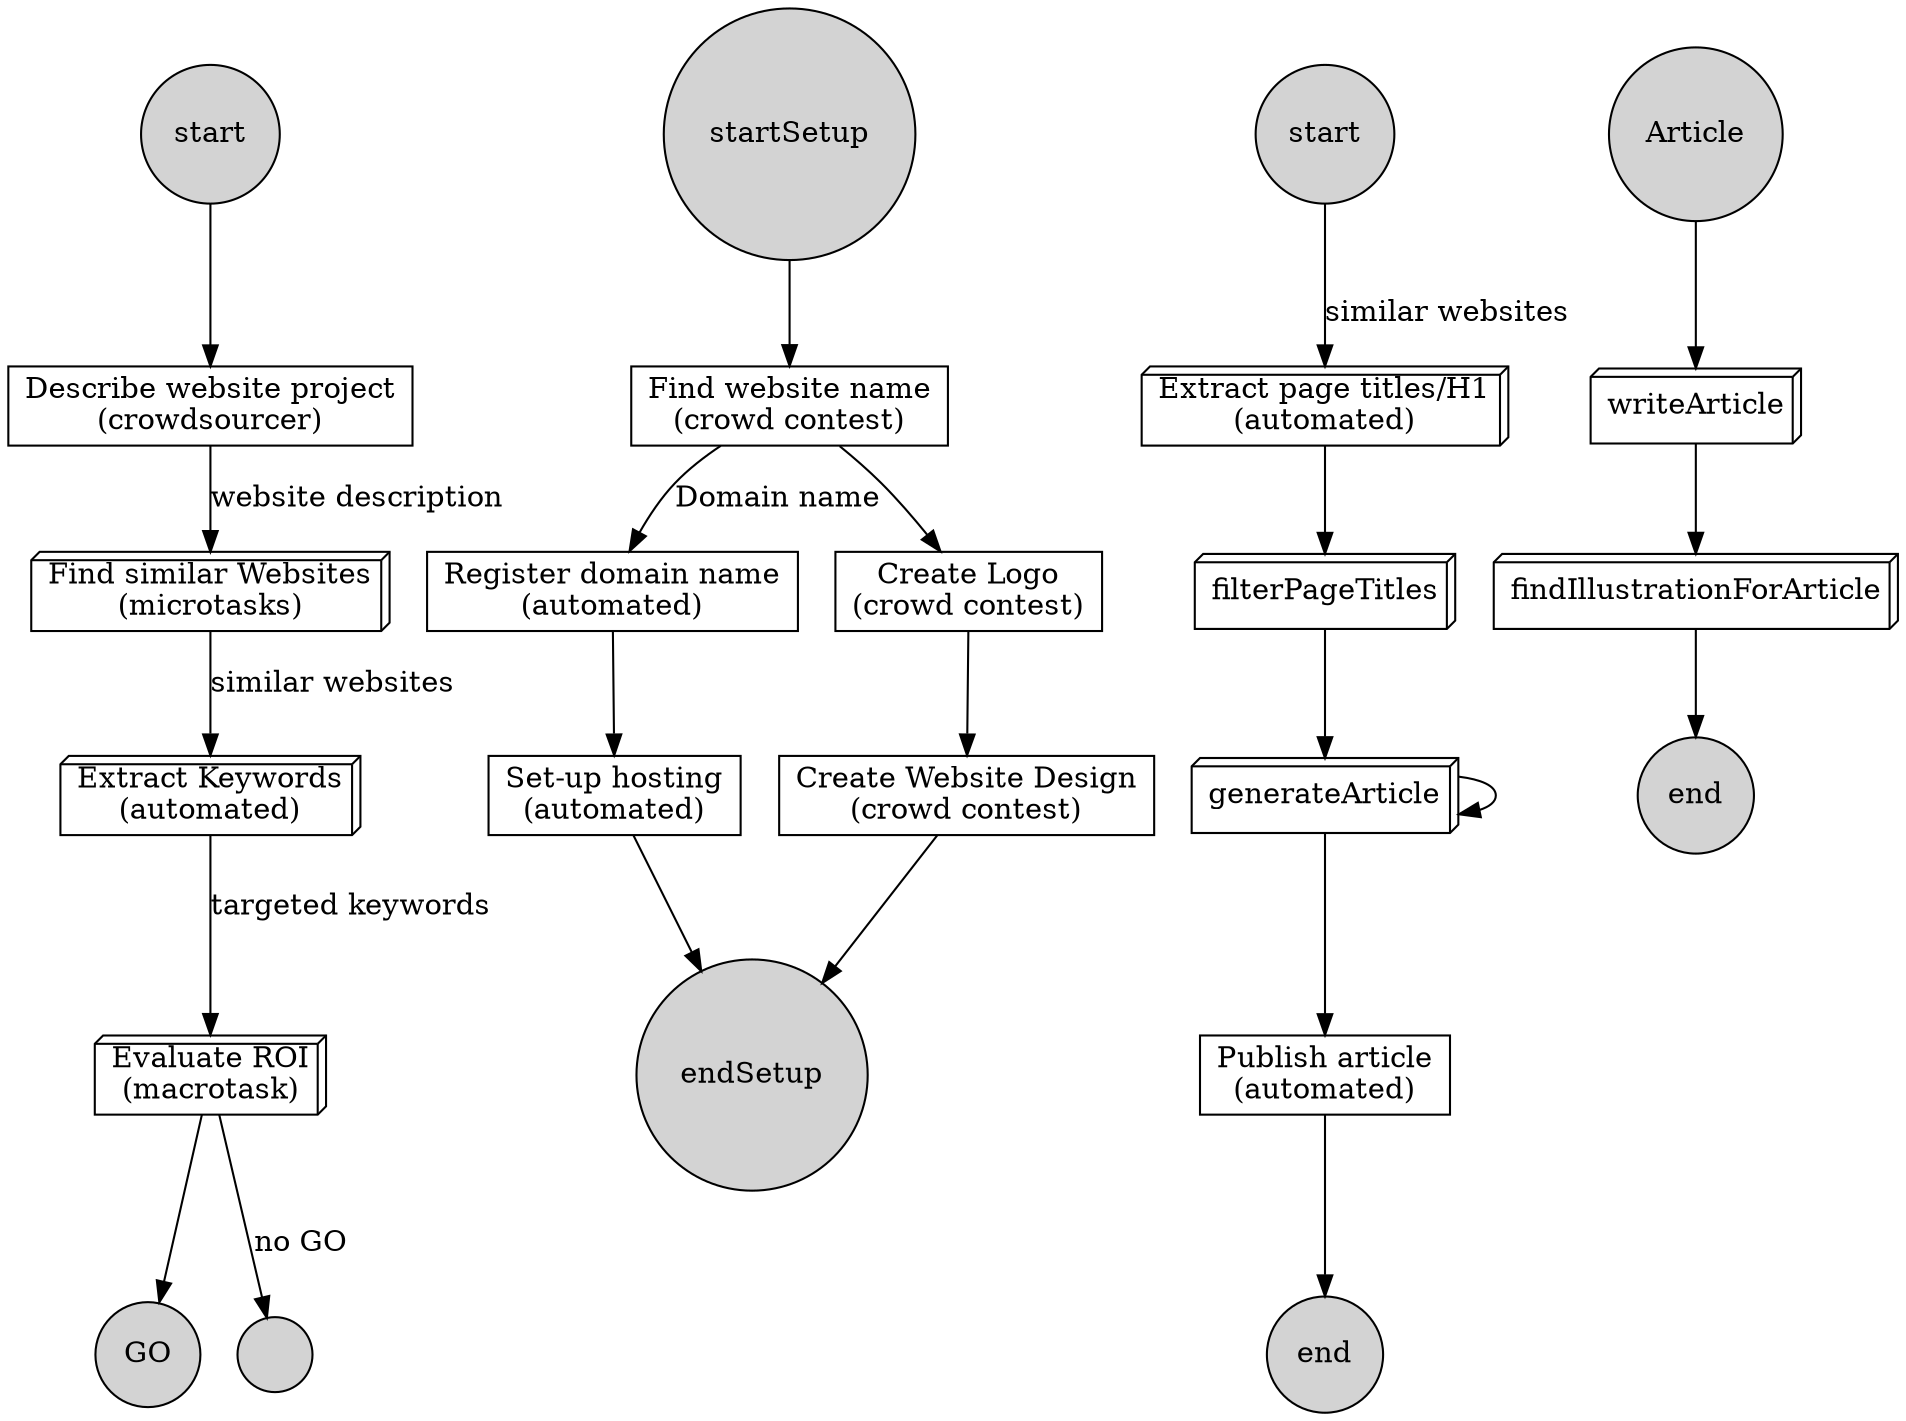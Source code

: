 digraph G { 


    ###########################
    # Website creator nodes
    ###########################

    start [shape=circle,style=filled];
    describeWebsiteProject [shape=box,label="Describe website project\n(crowdsourcer)"];
    findSimilarWebsites [shape=box3d,label="Find similar Websites\n(microtasks)"];
    extractKeywords [shape=box3d,label="Extract Keywords\n(automated)"];
    evaluateROI [shape=box3d,label="Evaluate ROI\n(macrotask)"];
    GO [shape=circle,style=filled];
    noGO [shape=circle,style=filled,label=""];


    # Website creator links
    start -> describeWebsiteProject;
    describeWebsiteProject -> findSimilarWebsites [label="website description"];
    findSimilarWebsites -> extractKeywords [label="similar websites"];
    extractKeywords -> evaluateROI [label="targeted keywords"];
    evaluateROI -> noGO [label="no GO"];
    evaluateROI -> GO;

    
    ###########################
    # Set-up website node
    ###########################

    startSetup [shape=circle,style=filled];
    findName [shape=box,label="Find website name\n(crowd contest)"];
    registerDomain [shape=box,label="Register domain name\n(automated)"];
    createLogo [shape=box,label="Create Logo\n(crowd contest)"];
    createWebsiteDesign [shape=box,label="Create Website Design\n(crowd contest)"];
    hosting [shape=box,label="Set-up hosting\n(automated)"];
    endSetup [shape=circle,style=filled];

    # Set-up website links
    startSetup -> findName;
    findName -> createLogo;
    findName -> registerDomain [label="Domain name"];
    registerDomain -> hosting;
    hosting -> endSetup;
    createLogo -> createWebsiteDesign;
    createWebsiteDesign -> endSetup;


    ###########################
    # Create content nodes
    ###########################

    startContent [shape=circle,style=filled,label="start"];
    extractPageTitles [shape=box3d,label="Extract page titles/H1\n(automated)"];
    filterPageTitles [shape=box3d];
    publishArticles [shape=box,label="Publish article\n(automated)"];
    generateArticle [shape=box3d];
    endContent [shape=circle,style=filled,label="end"];


    # Create content links
    startContent -> extractPageTitles [label="similar websites"];
    extractPageTitles -> filterPageTitles;
    filterPageTitles -> generateArticle;
    generateArticle -> publishArticles;
    generateArticle -> generateArticle;
    publishArticles -> endContent;


    ###########################
    # Generate article
    ###########################

    genArticle [shape=circle,style=filled,label="Article"];
    writeArticle  [shape=box3d];
    findIllustrationForArticle [shape=box3d];
    endArticle [shape=circle,style=filled,label="end"];

    genArticle -> writeArticle;
    writeArticle -> findIllustrationForArticle;
    findIllustrationForArticle -> endArticle;

} 


